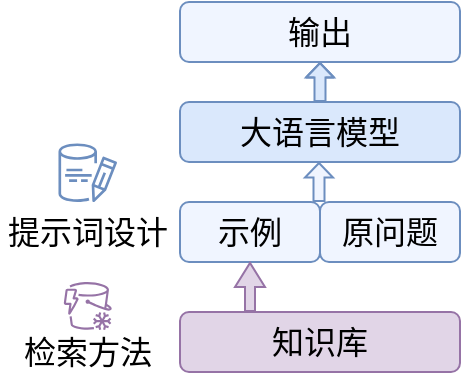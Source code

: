 <mxfile version="24.7.16">
  <diagram name="第 1 页" id="DtDPHzo9BjWapjaKtN3R">
    <mxGraphModel dx="710" dy="362" grid="1" gridSize="10" guides="1" tooltips="1" connect="1" arrows="1" fold="1" page="1" pageScale="1" pageWidth="1169" pageHeight="827" math="0" shadow="0">
      <root>
        <mxCell id="0" />
        <mxCell id="1" parent="0" />
        <mxCell id="q3679WqarNIwKBmOd71S-1" value="示例" style="rounded=1;whiteSpace=wrap;html=1;fontSize=16;fillColor=#F0F5FF;strokeColor=#6c8ebf;" vertex="1" parent="1">
          <mxGeometry x="220" y="460" width="70" height="30" as="geometry" />
        </mxCell>
        <mxCell id="q3679WqarNIwKBmOd71S-2" value="原问题" style="rounded=1;whiteSpace=wrap;html=1;fontSize=16;fillColor=#F0F5FF;strokeColor=#6c8ebf;" vertex="1" parent="1">
          <mxGeometry x="290" y="460" width="70" height="30" as="geometry" />
        </mxCell>
        <mxCell id="q3679WqarNIwKBmOd71S-10" style="edgeStyle=orthogonalEdgeStyle;rounded=0;orthogonalLoop=1;jettySize=auto;html=1;entryX=0.5;entryY=1;entryDx=0;entryDy=0;shape=flexArrow;endWidth=7.5;endSize=2.085;width=5.5;fillColor=#dae8fc;strokeColor=#6c8ebf;" edge="1" parent="1" source="q3679WqarNIwKBmOd71S-3" target="q3679WqarNIwKBmOd71S-4">
          <mxGeometry relative="1" as="geometry" />
        </mxCell>
        <mxCell id="q3679WqarNIwKBmOd71S-3" value="大语言模型" style="rounded=1;whiteSpace=wrap;html=1;fontSize=16;fillColor=#dae8fc;strokeColor=#6c8ebf;" vertex="1" parent="1">
          <mxGeometry x="220" y="410" width="140" height="30" as="geometry" />
        </mxCell>
        <mxCell id="q3679WqarNIwKBmOd71S-4" value="输出" style="rounded=1;whiteSpace=wrap;html=1;fontSize=16;fillColor=#F0F5FF;strokeColor=#6c8ebf;" vertex="1" parent="1">
          <mxGeometry x="220" y="360" width="140" height="30" as="geometry" />
        </mxCell>
        <mxCell id="q3679WqarNIwKBmOd71S-13" style="edgeStyle=orthogonalEdgeStyle;rounded=0;orthogonalLoop=1;jettySize=auto;html=1;entryX=0.5;entryY=1;entryDx=0;entryDy=0;exitX=0.25;exitY=0;exitDx=0;exitDy=0;shape=flexArrow;endWidth=9;endSize=3.665;width=5;fillColor=#E1D5E7;strokeColor=#9673a6;" edge="1" parent="1" source="q3679WqarNIwKBmOd71S-12" target="q3679WqarNIwKBmOd71S-1">
          <mxGeometry relative="1" as="geometry" />
        </mxCell>
        <mxCell id="q3679WqarNIwKBmOd71S-12" value="知识库" style="rounded=1;whiteSpace=wrap;html=1;strokeColor=#9673a6;align=center;verticalAlign=middle;fontFamily=Helvetica;fontSize=16;fillColor=#E1D5E7;" vertex="1" parent="1">
          <mxGeometry x="220" y="515" width="140" height="30" as="geometry" />
        </mxCell>
        <mxCell id="q3679WqarNIwKBmOd71S-20" style="edgeStyle=orthogonalEdgeStyle;rounded=0;orthogonalLoop=1;jettySize=auto;html=1;entryX=0.5;entryY=1;entryDx=0;entryDy=0;shape=flexArrow;endWidth=7.5;endSize=2.085;width=5.5;fillColor=#F0F5FF;strokeColor=#6c8ebf;" edge="1" parent="1">
          <mxGeometry relative="1" as="geometry">
            <mxPoint x="289.5" y="460" as="sourcePoint" />
            <mxPoint x="289.5" y="440" as="targetPoint" />
          </mxGeometry>
        </mxCell>
        <mxCell id="q3679WqarNIwKBmOd71S-26" value="" style="group" vertex="1" connectable="0" parent="1">
          <mxGeometry x="138.88" y="500" width="70" height="45" as="geometry" />
        </mxCell>
        <mxCell id="q3679WqarNIwKBmOd71S-14" value="" style="sketch=0;outlineConnect=0;fillColor=#9673A6;strokeColor=#9673a6;dashed=0;verticalLabelPosition=bottom;verticalAlign=top;align=center;html=1;fontSize=12;fontStyle=0;aspect=fixed;pointerEvents=1;shape=mxgraph.aws4.simple_storage_service_s3_glacier_instant_retrieval;strokeWidth=12;" vertex="1" parent="q3679WqarNIwKBmOd71S-26">
          <mxGeometry x="23" width="24" height="24" as="geometry" />
        </mxCell>
        <mxCell id="q3679WqarNIwKBmOd71S-15" value="检索方法" style="text;html=1;align=center;verticalAlign=middle;whiteSpace=wrap;rounded=0;fontSize=16;" vertex="1" parent="q3679WqarNIwKBmOd71S-26">
          <mxGeometry y="25" width="70" height="20" as="geometry" />
        </mxCell>
        <mxCell id="q3679WqarNIwKBmOd71S-28" value="" style="group" vertex="1" connectable="0" parent="1">
          <mxGeometry x="130" y="430.71" width="87.75" height="59.29" as="geometry" />
        </mxCell>
        <mxCell id="q3679WqarNIwKBmOd71S-22" value="" style="sketch=0;outlineConnect=0;fillColor=#6C8EBF;strokeColor=#6c8ebf;dashed=0;verticalLabelPosition=bottom;verticalAlign=top;align=center;html=1;fontSize=16;fontStyle=0;aspect=fixed;pointerEvents=1;shape=mxgraph.aws4.rds_optimized_writes;" vertex="1" parent="q3679WqarNIwKBmOd71S-28">
          <mxGeometry x="29.23" width="29.29" height="29.29" as="geometry" />
        </mxCell>
        <mxCell id="q3679WqarNIwKBmOd71S-24" value="提示词设计" style="text;html=1;align=center;verticalAlign=middle;whiteSpace=wrap;rounded=0;fontSize=16;" vertex="1" parent="q3679WqarNIwKBmOd71S-28">
          <mxGeometry y="29.29" width="87.75" height="30" as="geometry" />
        </mxCell>
      </root>
    </mxGraphModel>
  </diagram>
</mxfile>
